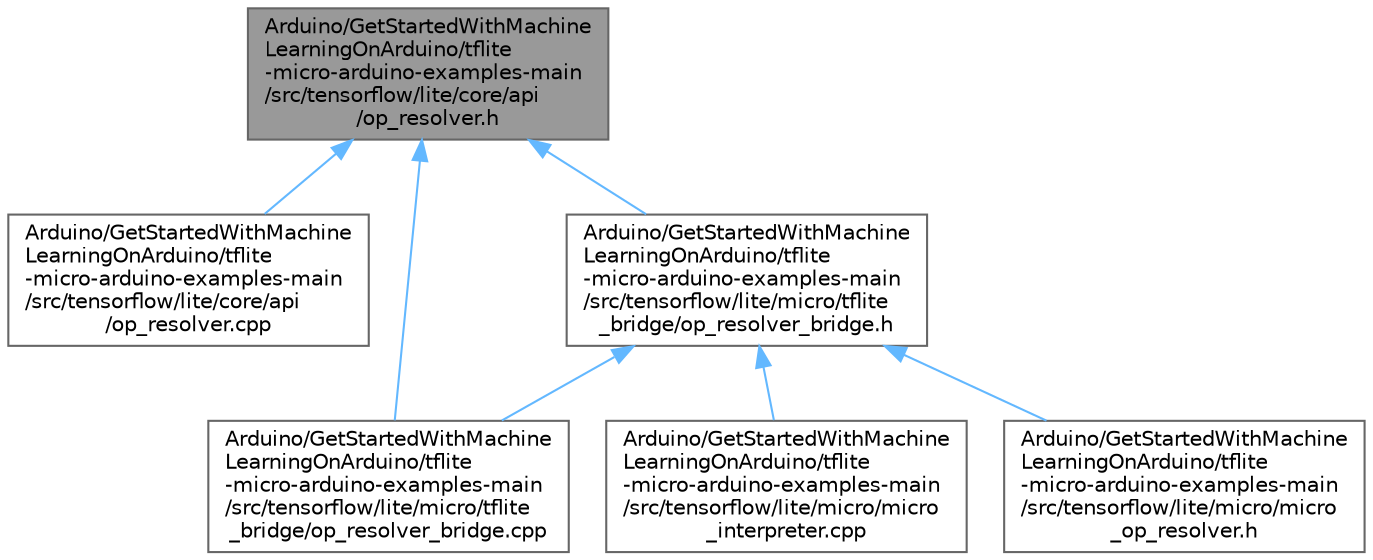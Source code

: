 digraph "Arduino/GetStartedWithMachineLearningOnArduino/tflite-micro-arduino-examples-main/src/tensorflow/lite/core/api/op_resolver.h"
{
 // LATEX_PDF_SIZE
  bgcolor="transparent";
  edge [fontname=Helvetica,fontsize=10,labelfontname=Helvetica,labelfontsize=10];
  node [fontname=Helvetica,fontsize=10,shape=box,height=0.2,width=0.4];
  Node1 [id="Node000001",label="Arduino/GetStartedWithMachine\lLearningOnArduino/tflite\l-micro-arduino-examples-main\l/src/tensorflow/lite/core/api\l/op_resolver.h",height=0.2,width=0.4,color="gray40", fillcolor="grey60", style="filled", fontcolor="black",tooltip=" "];
  Node1 -> Node2 [id="edge1_Node000001_Node000002",dir="back",color="steelblue1",style="solid",tooltip=" "];
  Node2 [id="Node000002",label="Arduino/GetStartedWithMachine\lLearningOnArduino/tflite\l-micro-arduino-examples-main\l/src/tensorflow/lite/core/api\l/op_resolver.cpp",height=0.2,width=0.4,color="grey40", fillcolor="white", style="filled",URL="$op__resolver_8cpp.html",tooltip=" "];
  Node1 -> Node3 [id="edge2_Node000001_Node000003",dir="back",color="steelblue1",style="solid",tooltip=" "];
  Node3 [id="Node000003",label="Arduino/GetStartedWithMachine\lLearningOnArduino/tflite\l-micro-arduino-examples-main\l/src/tensorflow/lite/micro/tflite\l_bridge/op_resolver_bridge.cpp",height=0.2,width=0.4,color="grey40", fillcolor="white", style="filled",URL="$op__resolver__bridge_8cpp.html",tooltip=" "];
  Node1 -> Node4 [id="edge3_Node000001_Node000004",dir="back",color="steelblue1",style="solid",tooltip=" "];
  Node4 [id="Node000004",label="Arduino/GetStartedWithMachine\lLearningOnArduino/tflite\l-micro-arduino-examples-main\l/src/tensorflow/lite/micro/tflite\l_bridge/op_resolver_bridge.h",height=0.2,width=0.4,color="grey40", fillcolor="white", style="filled",URL="$op__resolver__bridge_8h.html",tooltip=" "];
  Node4 -> Node5 [id="edge4_Node000004_Node000005",dir="back",color="steelblue1",style="solid",tooltip=" "];
  Node5 [id="Node000005",label="Arduino/GetStartedWithMachine\lLearningOnArduino/tflite\l-micro-arduino-examples-main\l/src/tensorflow/lite/micro/micro\l_interpreter.cpp",height=0.2,width=0.4,color="grey40", fillcolor="white", style="filled",URL="$micro__interpreter_8cpp.html",tooltip=" "];
  Node4 -> Node6 [id="edge5_Node000004_Node000006",dir="back",color="steelblue1",style="solid",tooltip=" "];
  Node6 [id="Node000006",label="Arduino/GetStartedWithMachine\lLearningOnArduino/tflite\l-micro-arduino-examples-main\l/src/tensorflow/lite/micro/micro\l_op_resolver.h",height=0.2,width=0.4,color="grey40", fillcolor="white", style="filled",URL="$tflite-micro-arduino-examples-main_2src_2tensorflow_2lite_2micro_2micro__op__resolver_8h.html",tooltip=" "];
  Node4 -> Node3 [id="edge6_Node000004_Node000003",dir="back",color="steelblue1",style="solid",tooltip=" "];
}
